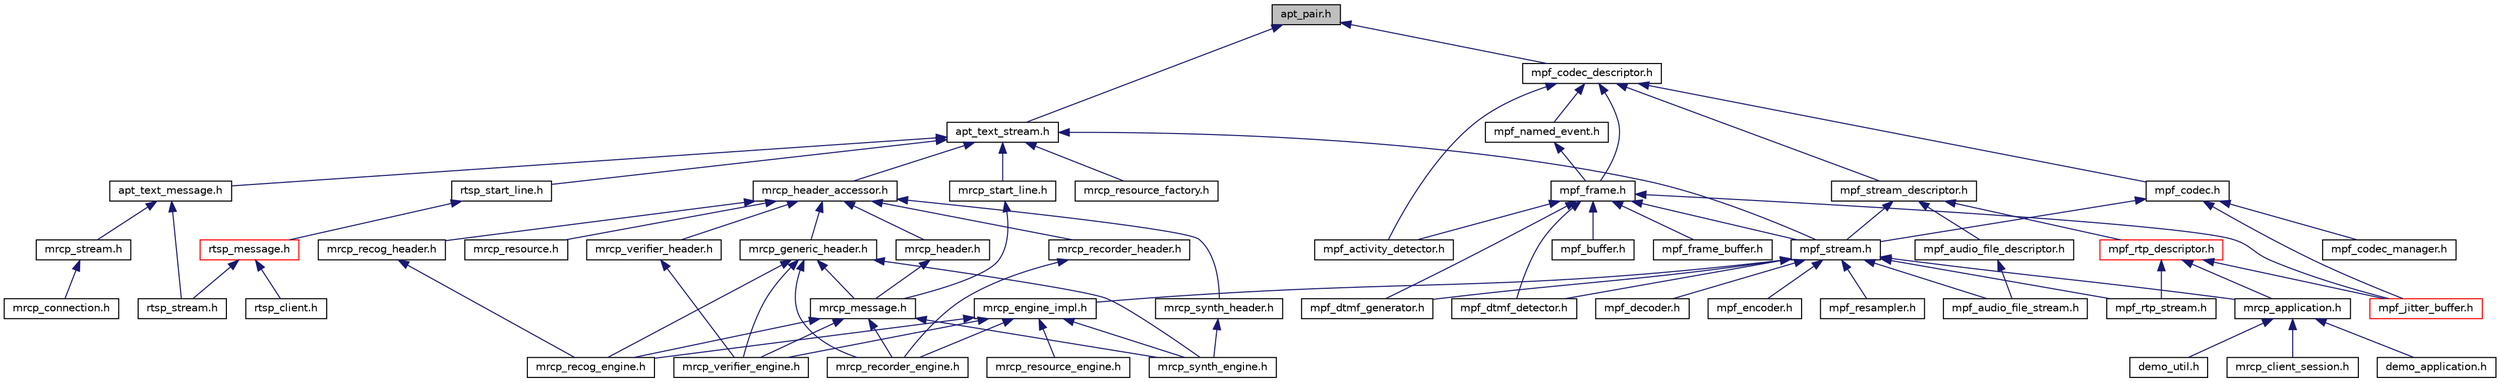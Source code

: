 digraph "apt_pair.h"
{
  edge [fontname="Helvetica",fontsize="10",labelfontname="Helvetica",labelfontsize="10"];
  node [fontname="Helvetica",fontsize="10",shape=record];
  Node7 [label="apt_pair.h",height=0.2,width=0.4,color="black", fillcolor="grey75", style="filled", fontcolor="black"];
  Node7 -> Node8 [dir="back",color="midnightblue",fontsize="10",style="solid",fontname="Helvetica"];
  Node8 [label="apt_text_stream.h",height=0.2,width=0.4,color="black", fillcolor="white", style="filled",URL="$apt__text__stream_8h.html",tooltip="Text Stream Parse/Generate Routine. "];
  Node8 -> Node9 [dir="back",color="midnightblue",fontsize="10",style="solid",fontname="Helvetica"];
  Node9 [label="apt_text_message.h",height=0.2,width=0.4,color="black", fillcolor="white", style="filled",URL="$apt__text__message_8h.html",tooltip="Text Message Interface (RFC5322) "];
  Node9 -> Node10 [dir="back",color="midnightblue",fontsize="10",style="solid",fontname="Helvetica"];
  Node10 [label="mrcp_stream.h",height=0.2,width=0.4,color="black", fillcolor="white", style="filled",URL="$mrcp__stream_8h.html",tooltip="MRCP Stream Parser and Generator. "];
  Node10 -> Node11 [dir="back",color="midnightblue",fontsize="10",style="solid",fontname="Helvetica"];
  Node11 [label="mrcp_connection.h",height=0.2,width=0.4,color="black", fillcolor="white", style="filled",URL="$mrcp__connection_8h.html",tooltip="MRCP Connection. "];
  Node9 -> Node12 [dir="back",color="midnightblue",fontsize="10",style="solid",fontname="Helvetica"];
  Node12 [label="rtsp_stream.h",height=0.2,width=0.4,color="black", fillcolor="white", style="filled",URL="$rtsp__stream_8h.html",tooltip="RTSP Stream Parser and Generator. "];
  Node8 -> Node13 [dir="back",color="midnightblue",fontsize="10",style="solid",fontname="Helvetica"];
  Node13 [label="mpf_stream.h",height=0.2,width=0.4,color="black", fillcolor="white", style="filled",URL="$mpf__stream_8h.html",tooltip="MPF Bidirectional Stream. "];
  Node13 -> Node14 [dir="back",color="midnightblue",fontsize="10",style="solid",fontname="Helvetica"];
  Node14 [label="mpf_audio_file_stream.h",height=0.2,width=0.4,color="black", fillcolor="white", style="filled",URL="$mpf__audio__file__stream_8h.html",tooltip="MPF Audio FIle Stream. "];
  Node13 -> Node15 [dir="back",color="midnightblue",fontsize="10",style="solid",fontname="Helvetica"];
  Node15 [label="mpf_decoder.h",height=0.2,width=0.4,color="black", fillcolor="white", style="filled",URL="$mpf__decoder_8h.html",tooltip="MPF Stream Decoder. "];
  Node13 -> Node16 [dir="back",color="midnightblue",fontsize="10",style="solid",fontname="Helvetica"];
  Node16 [label="mpf_dtmf_detector.h",height=0.2,width=0.4,color="black", fillcolor="white", style="filled",URL="$mpf__dtmf__detector_8h.html",tooltip="DTMF detector. "];
  Node13 -> Node17 [dir="back",color="midnightblue",fontsize="10",style="solid",fontname="Helvetica"];
  Node17 [label="mpf_dtmf_generator.h",height=0.2,width=0.4,color="black", fillcolor="white", style="filled",URL="$mpf__dtmf__generator_8h.html",tooltip="DTMF generator. "];
  Node13 -> Node18 [dir="back",color="midnightblue",fontsize="10",style="solid",fontname="Helvetica"];
  Node18 [label="mpf_encoder.h",height=0.2,width=0.4,color="black", fillcolor="white", style="filled",URL="$mpf__encoder_8h.html",tooltip="MPF Stream Encoder. "];
  Node13 -> Node19 [dir="back",color="midnightblue",fontsize="10",style="solid",fontname="Helvetica"];
  Node19 [label="mpf_resampler.h",height=0.2,width=0.4,color="black", fillcolor="white", style="filled",URL="$mpf__resampler_8h.html",tooltip="MPF Stream Resampler. "];
  Node13 -> Node20 [dir="back",color="midnightblue",fontsize="10",style="solid",fontname="Helvetica"];
  Node20 [label="mpf_rtp_stream.h",height=0.2,width=0.4,color="black", fillcolor="white", style="filled",URL="$mpf__rtp__stream_8h.html",tooltip="MPF RTP Stream. "];
  Node13 -> Node21 [dir="back",color="midnightblue",fontsize="10",style="solid",fontname="Helvetica"];
  Node21 [label="mrcp_application.h",height=0.2,width=0.4,color="black", fillcolor="white", style="filled",URL="$mrcp__application_8h.html",tooltip="MRCP User Level Application Interface. "];
  Node21 -> Node22 [dir="back",color="midnightblue",fontsize="10",style="solid",fontname="Helvetica"];
  Node22 [label="mrcp_client_session.h",height=0.2,width=0.4,color="black", fillcolor="white", style="filled",URL="$mrcp__client__session_8h.html",tooltip="MRCP Client Session. "];
  Node21 -> Node23 [dir="back",color="midnightblue",fontsize="10",style="solid",fontname="Helvetica"];
  Node23 [label="demo_application.h",height=0.2,width=0.4,color="black", fillcolor="white", style="filled",URL="$demo__application_8h.html",tooltip="Demo MRCP Application. "];
  Node21 -> Node24 [dir="back",color="midnightblue",fontsize="10",style="solid",fontname="Helvetica"];
  Node24 [label="demo_util.h",height=0.2,width=0.4,color="black", fillcolor="white", style="filled",URL="$demo__util_8h.html",tooltip="Demo MRCP Utilities. "];
  Node13 -> Node25 [dir="back",color="midnightblue",fontsize="10",style="solid",fontname="Helvetica"];
  Node25 [label="mrcp_engine_impl.h",height=0.2,width=0.4,color="black", fillcolor="white", style="filled",URL="$mrcp__engine__impl_8h.html",tooltip="MRCP Engine Realization Interface (typically should be implemented in plugins) "];
  Node25 -> Node26 [dir="back",color="midnightblue",fontsize="10",style="solid",fontname="Helvetica"];
  Node26 [label="mrcp_recog_engine.h",height=0.2,width=0.4,color="black", fillcolor="white", style="filled",URL="$mrcp__recog__engine_8h.html",tooltip="Recognizer Engine Includes. "];
  Node25 -> Node27 [dir="back",color="midnightblue",fontsize="10",style="solid",fontname="Helvetica"];
  Node27 [label="mrcp_recorder_engine.h",height=0.2,width=0.4,color="black", fillcolor="white", style="filled",URL="$mrcp__recorder__engine_8h.html",tooltip="Recorder Engine Includes. "];
  Node25 -> Node28 [dir="back",color="midnightblue",fontsize="10",style="solid",fontname="Helvetica"];
  Node28 [label="mrcp_resource_engine.h",height=0.2,width=0.4,color="black", fillcolor="white", style="filled",URL="$mrcp__resource__engine_8h.html",tooltip="Legacy MRCP Resource Engine. "];
  Node25 -> Node29 [dir="back",color="midnightblue",fontsize="10",style="solid",fontname="Helvetica"];
  Node29 [label="mrcp_synth_engine.h",height=0.2,width=0.4,color="black", fillcolor="white", style="filled",URL="$mrcp__synth__engine_8h.html",tooltip="Synthesizer Engine Includes. "];
  Node25 -> Node30 [dir="back",color="midnightblue",fontsize="10",style="solid",fontname="Helvetica"];
  Node30 [label="mrcp_verifier_engine.h",height=0.2,width=0.4,color="black", fillcolor="white", style="filled",URL="$mrcp__verifier__engine_8h.html",tooltip="Verifier Engine Includes. "];
  Node8 -> Node31 [dir="back",color="midnightblue",fontsize="10",style="solid",fontname="Helvetica"];
  Node31 [label="mrcp_resource_factory.h",height=0.2,width=0.4,color="black", fillcolor="white", style="filled",URL="$mrcp__resource__factory_8h.html",tooltip="Aggregation of MRCP Resources. "];
  Node8 -> Node32 [dir="back",color="midnightblue",fontsize="10",style="solid",fontname="Helvetica"];
  Node32 [label="mrcp_header_accessor.h",height=0.2,width=0.4,color="black", fillcolor="white", style="filled",URL="$mrcp__header__accessor_8h.html",tooltip="Abstract MRCP Header Accessor. "];
  Node32 -> Node33 [dir="back",color="midnightblue",fontsize="10",style="solid",fontname="Helvetica"];
  Node33 [label="mrcp_resource.h",height=0.2,width=0.4,color="black", fillcolor="white", style="filled",URL="$mrcp__resource_8h.html",tooltip="Abstract MRCP Resource. "];
  Node32 -> Node34 [dir="back",color="midnightblue",fontsize="10",style="solid",fontname="Helvetica"];
  Node34 [label="mrcp_generic_header.h",height=0.2,width=0.4,color="black", fillcolor="white", style="filled",URL="$mrcp__generic__header_8h.html",tooltip="MRCP Generic Header. "];
  Node34 -> Node35 [dir="back",color="midnightblue",fontsize="10",style="solid",fontname="Helvetica"];
  Node35 [label="mrcp_message.h",height=0.2,width=0.4,color="black", fillcolor="white", style="filled",URL="$mrcp__message_8h.html",tooltip="MRCP Message Definition. "];
  Node35 -> Node26 [dir="back",color="midnightblue",fontsize="10",style="solid",fontname="Helvetica"];
  Node35 -> Node27 [dir="back",color="midnightblue",fontsize="10",style="solid",fontname="Helvetica"];
  Node35 -> Node29 [dir="back",color="midnightblue",fontsize="10",style="solid",fontname="Helvetica"];
  Node35 -> Node30 [dir="back",color="midnightblue",fontsize="10",style="solid",fontname="Helvetica"];
  Node34 -> Node26 [dir="back",color="midnightblue",fontsize="10",style="solid",fontname="Helvetica"];
  Node34 -> Node27 [dir="back",color="midnightblue",fontsize="10",style="solid",fontname="Helvetica"];
  Node34 -> Node29 [dir="back",color="midnightblue",fontsize="10",style="solid",fontname="Helvetica"];
  Node34 -> Node30 [dir="back",color="midnightblue",fontsize="10",style="solid",fontname="Helvetica"];
  Node32 -> Node36 [dir="back",color="midnightblue",fontsize="10",style="solid",fontname="Helvetica"];
  Node36 [label="mrcp_header.h",height=0.2,width=0.4,color="black", fillcolor="white", style="filled",URL="$mrcp__header_8h.html",tooltip="MRCP Message Header Definition. "];
  Node36 -> Node35 [dir="back",color="midnightblue",fontsize="10",style="solid",fontname="Helvetica"];
  Node32 -> Node37 [dir="back",color="midnightblue",fontsize="10",style="solid",fontname="Helvetica"];
  Node37 [label="mrcp_recog_header.h",height=0.2,width=0.4,color="black", fillcolor="white", style="filled",URL="$mrcp__recog__header_8h.html",tooltip="MRCP Recognizer Header. "];
  Node37 -> Node26 [dir="back",color="midnightblue",fontsize="10",style="solid",fontname="Helvetica"];
  Node32 -> Node38 [dir="back",color="midnightblue",fontsize="10",style="solid",fontname="Helvetica"];
  Node38 [label="mrcp_recorder_header.h",height=0.2,width=0.4,color="black", fillcolor="white", style="filled",URL="$mrcp__recorder__header_8h.html",tooltip="MRCP Recorder Header. "];
  Node38 -> Node27 [dir="back",color="midnightblue",fontsize="10",style="solid",fontname="Helvetica"];
  Node32 -> Node39 [dir="back",color="midnightblue",fontsize="10",style="solid",fontname="Helvetica"];
  Node39 [label="mrcp_synth_header.h",height=0.2,width=0.4,color="black", fillcolor="white", style="filled",URL="$mrcp__synth__header_8h.html",tooltip="MRCP Synthesizer Header. "];
  Node39 -> Node29 [dir="back",color="midnightblue",fontsize="10",style="solid",fontname="Helvetica"];
  Node32 -> Node40 [dir="back",color="midnightblue",fontsize="10",style="solid",fontname="Helvetica"];
  Node40 [label="mrcp_verifier_header.h",height=0.2,width=0.4,color="black", fillcolor="white", style="filled",URL="$mrcp__verifier__header_8h.html",tooltip="MRCP Verifier Header. "];
  Node40 -> Node30 [dir="back",color="midnightblue",fontsize="10",style="solid",fontname="Helvetica"];
  Node8 -> Node41 [dir="back",color="midnightblue",fontsize="10",style="solid",fontname="Helvetica"];
  Node41 [label="mrcp_start_line.h",height=0.2,width=0.4,color="black", fillcolor="white", style="filled",URL="$mrcp__start__line_8h.html",tooltip="MRCP Start Line Definition. "];
  Node41 -> Node35 [dir="back",color="midnightblue",fontsize="10",style="solid",fontname="Helvetica"];
  Node8 -> Node42 [dir="back",color="midnightblue",fontsize="10",style="solid",fontname="Helvetica"];
  Node42 [label="rtsp_start_line.h",height=0.2,width=0.4,color="black", fillcolor="white", style="filled",URL="$rtsp__start__line_8h.html",tooltip="RTSP Start Line (request-line/status-line) "];
  Node42 -> Node43 [dir="back",color="midnightblue",fontsize="10",style="solid",fontname="Helvetica"];
  Node43 [label="rtsp_message.h",height=0.2,width=0.4,color="red", fillcolor="white", style="filled",URL="$rtsp__message_8h.html",tooltip="RTSP Message Definition. "];
  Node43 -> Node44 [dir="back",color="midnightblue",fontsize="10",style="solid",fontname="Helvetica"];
  Node44 [label="rtsp_client.h",height=0.2,width=0.4,color="black", fillcolor="white", style="filled",URL="$rtsp__client_8h.html",tooltip="RTSP Client. "];
  Node43 -> Node12 [dir="back",color="midnightblue",fontsize="10",style="solid",fontname="Helvetica"];
  Node7 -> Node46 [dir="back",color="midnightblue",fontsize="10",style="solid",fontname="Helvetica"];
  Node46 [label="mpf_codec_descriptor.h",height=0.2,width=0.4,color="black", fillcolor="white", style="filled",URL="$mpf__codec__descriptor_8h.html",tooltip="MPF Codec Descriptor. "];
  Node46 -> Node47 [dir="back",color="midnightblue",fontsize="10",style="solid",fontname="Helvetica"];
  Node47 [label="mpf_frame.h",height=0.2,width=0.4,color="black", fillcolor="white", style="filled",URL="$mpf__frame_8h.html",tooltip="MPF Audio/Video/Named-event Frame. "];
  Node47 -> Node48 [dir="back",color="midnightblue",fontsize="10",style="solid",fontname="Helvetica"];
  Node48 [label="mpf_activity_detector.h",height=0.2,width=0.4,color="black", fillcolor="white", style="filled",URL="$mpf__activity__detector_8h.html",tooltip="MPF Voice Activity Detector. "];
  Node47 -> Node13 [dir="back",color="midnightblue",fontsize="10",style="solid",fontname="Helvetica"];
  Node47 -> Node49 [dir="back",color="midnightblue",fontsize="10",style="solid",fontname="Helvetica"];
  Node49 [label="mpf_buffer.h",height=0.2,width=0.4,color="black", fillcolor="white", style="filled",URL="$mpf__buffer_8h.html",tooltip="Buffer of Media Chunks. "];
  Node47 -> Node16 [dir="back",color="midnightblue",fontsize="10",style="solid",fontname="Helvetica"];
  Node47 -> Node17 [dir="back",color="midnightblue",fontsize="10",style="solid",fontname="Helvetica"];
  Node47 -> Node50 [dir="back",color="midnightblue",fontsize="10",style="solid",fontname="Helvetica"];
  Node50 [label="mpf_frame_buffer.h",height=0.2,width=0.4,color="black", fillcolor="white", style="filled",URL="$mpf__frame__buffer_8h.html",tooltip="Buffer of Media Frames. "];
  Node47 -> Node51 [dir="back",color="midnightblue",fontsize="10",style="solid",fontname="Helvetica"];
  Node51 [label="mpf_jitter_buffer.h",height=0.2,width=0.4,color="red", fillcolor="white", style="filled",URL="$mpf__jitter__buffer_8h.html",tooltip="Jitter Buffer. "];
  Node46 -> Node53 [dir="back",color="midnightblue",fontsize="10",style="solid",fontname="Helvetica"];
  Node53 [label="mpf_named_event.h",height=0.2,width=0.4,color="black", fillcolor="white", style="filled",URL="$mpf__named__event_8h.html",tooltip="MPF Named Events (RFC4733/RFC2833) "];
  Node53 -> Node47 [dir="back",color="midnightblue",fontsize="10",style="solid",fontname="Helvetica"];
  Node46 -> Node48 [dir="back",color="midnightblue",fontsize="10",style="solid",fontname="Helvetica"];
  Node46 -> Node54 [dir="back",color="midnightblue",fontsize="10",style="solid",fontname="Helvetica"];
  Node54 [label="mpf_stream_descriptor.h",height=0.2,width=0.4,color="black", fillcolor="white", style="filled",URL="$mpf__stream__descriptor_8h.html",tooltip="MPF Stream Descriptor. "];
  Node54 -> Node55 [dir="back",color="midnightblue",fontsize="10",style="solid",fontname="Helvetica"];
  Node55 [label="mpf_audio_file_descriptor.h",height=0.2,width=0.4,color="black", fillcolor="white", style="filled",URL="$mpf__audio__file__descriptor_8h.html",tooltip="MPF Audio File Descriptor. "];
  Node55 -> Node14 [dir="back",color="midnightblue",fontsize="10",style="solid",fontname="Helvetica"];
  Node54 -> Node13 [dir="back",color="midnightblue",fontsize="10",style="solid",fontname="Helvetica"];
  Node54 -> Node56 [dir="back",color="midnightblue",fontsize="10",style="solid",fontname="Helvetica"];
  Node56 [label="mpf_rtp_descriptor.h",height=0.2,width=0.4,color="red", fillcolor="white", style="filled",URL="$mpf__rtp__descriptor_8h.html",tooltip="MPF RTP Stream Descriptor. "];
  Node56 -> Node51 [dir="back",color="midnightblue",fontsize="10",style="solid",fontname="Helvetica"];
  Node56 -> Node20 [dir="back",color="midnightblue",fontsize="10",style="solid",fontname="Helvetica"];
  Node56 -> Node21 [dir="back",color="midnightblue",fontsize="10",style="solid",fontname="Helvetica"];
  Node46 -> Node65 [dir="back",color="midnightblue",fontsize="10",style="solid",fontname="Helvetica"];
  Node65 [label="mpf_codec.h",height=0.2,width=0.4,color="black", fillcolor="white", style="filled",URL="$mpf__codec_8h.html",tooltip="MPF Codec. "];
  Node65 -> Node13 [dir="back",color="midnightblue",fontsize="10",style="solid",fontname="Helvetica"];
  Node65 -> Node66 [dir="back",color="midnightblue",fontsize="10",style="solid",fontname="Helvetica"];
  Node66 [label="mpf_codec_manager.h",height=0.2,width=0.4,color="black", fillcolor="white", style="filled",URL="$mpf__codec__manager_8h.html",tooltip="MPF Codec Manager. "];
  Node65 -> Node51 [dir="back",color="midnightblue",fontsize="10",style="solid",fontname="Helvetica"];
}

